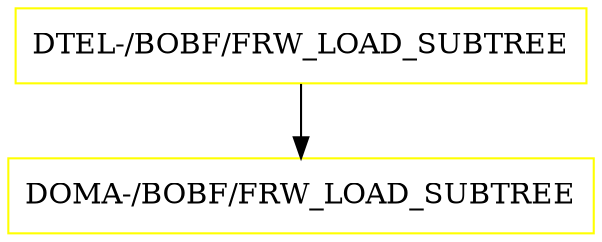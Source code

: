 digraph G {
  "DTEL-/BOBF/FRW_LOAD_SUBTREE" [shape=box,color=yellow];
  "DOMA-/BOBF/FRW_LOAD_SUBTREE" [shape=box,color=yellow,URL="./DOMA_%23BOBF%23FRW_LOAD_SUBTREE.html"];
  "DTEL-/BOBF/FRW_LOAD_SUBTREE" -> "DOMA-/BOBF/FRW_LOAD_SUBTREE";
}
